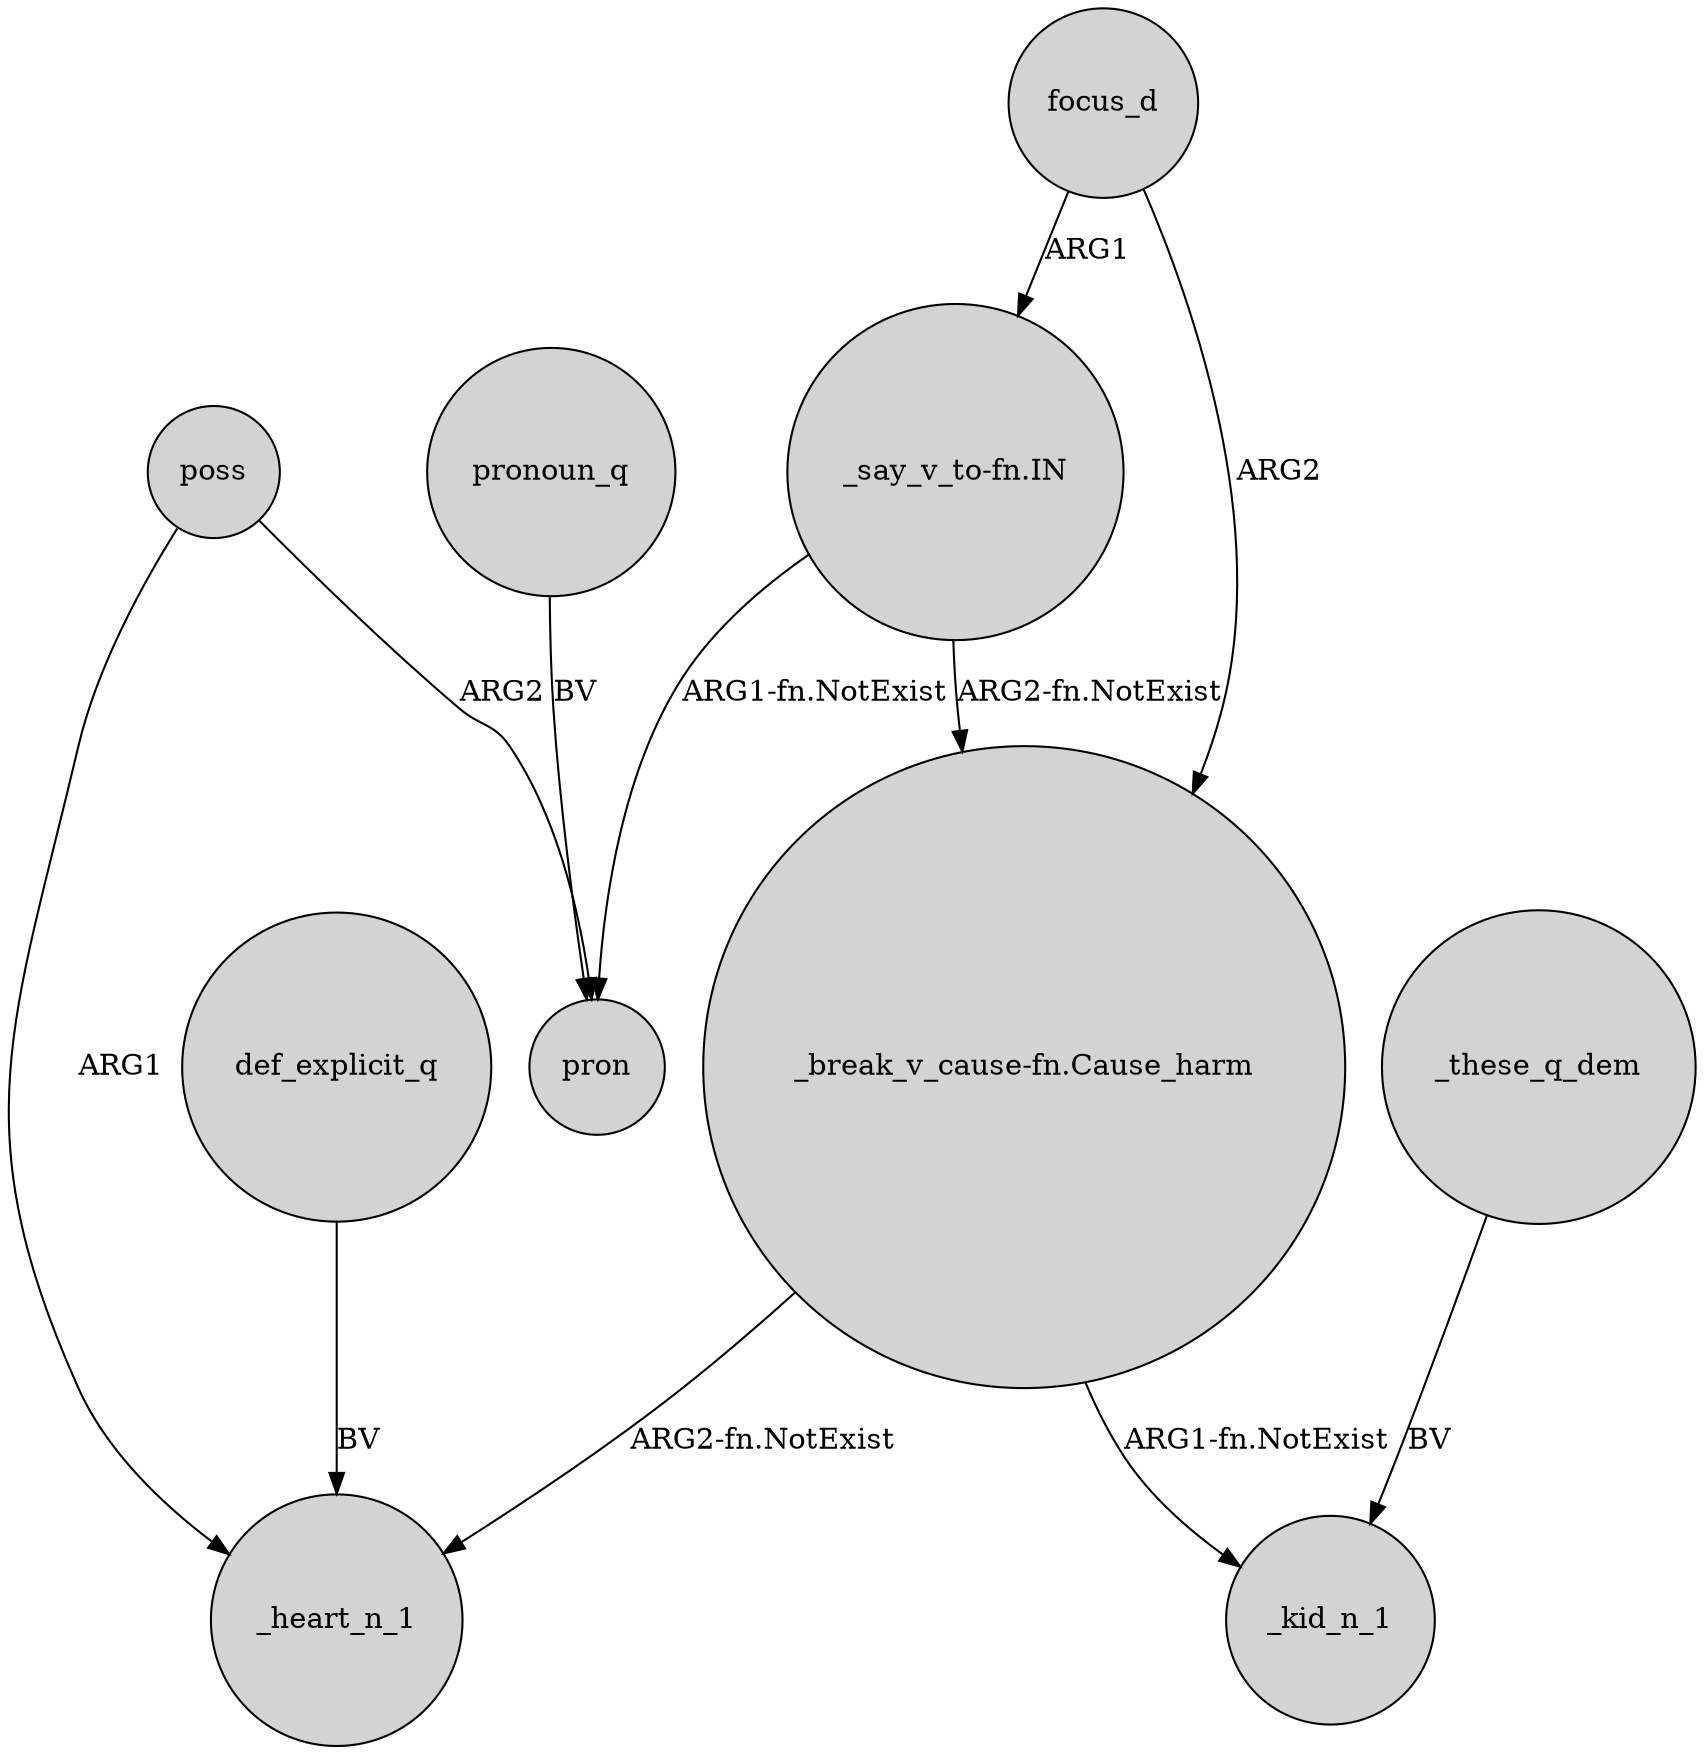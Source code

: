 digraph {
	node [shape=circle style=filled]
	"_break_v_cause-fn.Cause_harm" -> _heart_n_1 [label="ARG2-fn.NotExist"]
	"_break_v_cause-fn.Cause_harm" -> _kid_n_1 [label="ARG1-fn.NotExist"]
	focus_d -> "_break_v_cause-fn.Cause_harm" [label=ARG2]
	"_say_v_to-fn.IN" -> pron [label="ARG1-fn.NotExist"]
	_these_q_dem -> _kid_n_1 [label=BV]
	poss -> _heart_n_1 [label=ARG1]
	poss -> pron [label=ARG2]
	"_say_v_to-fn.IN" -> "_break_v_cause-fn.Cause_harm" [label="ARG2-fn.NotExist"]
	focus_d -> "_say_v_to-fn.IN" [label=ARG1]
	def_explicit_q -> _heart_n_1 [label=BV]
	pronoun_q -> pron [label=BV]
}
